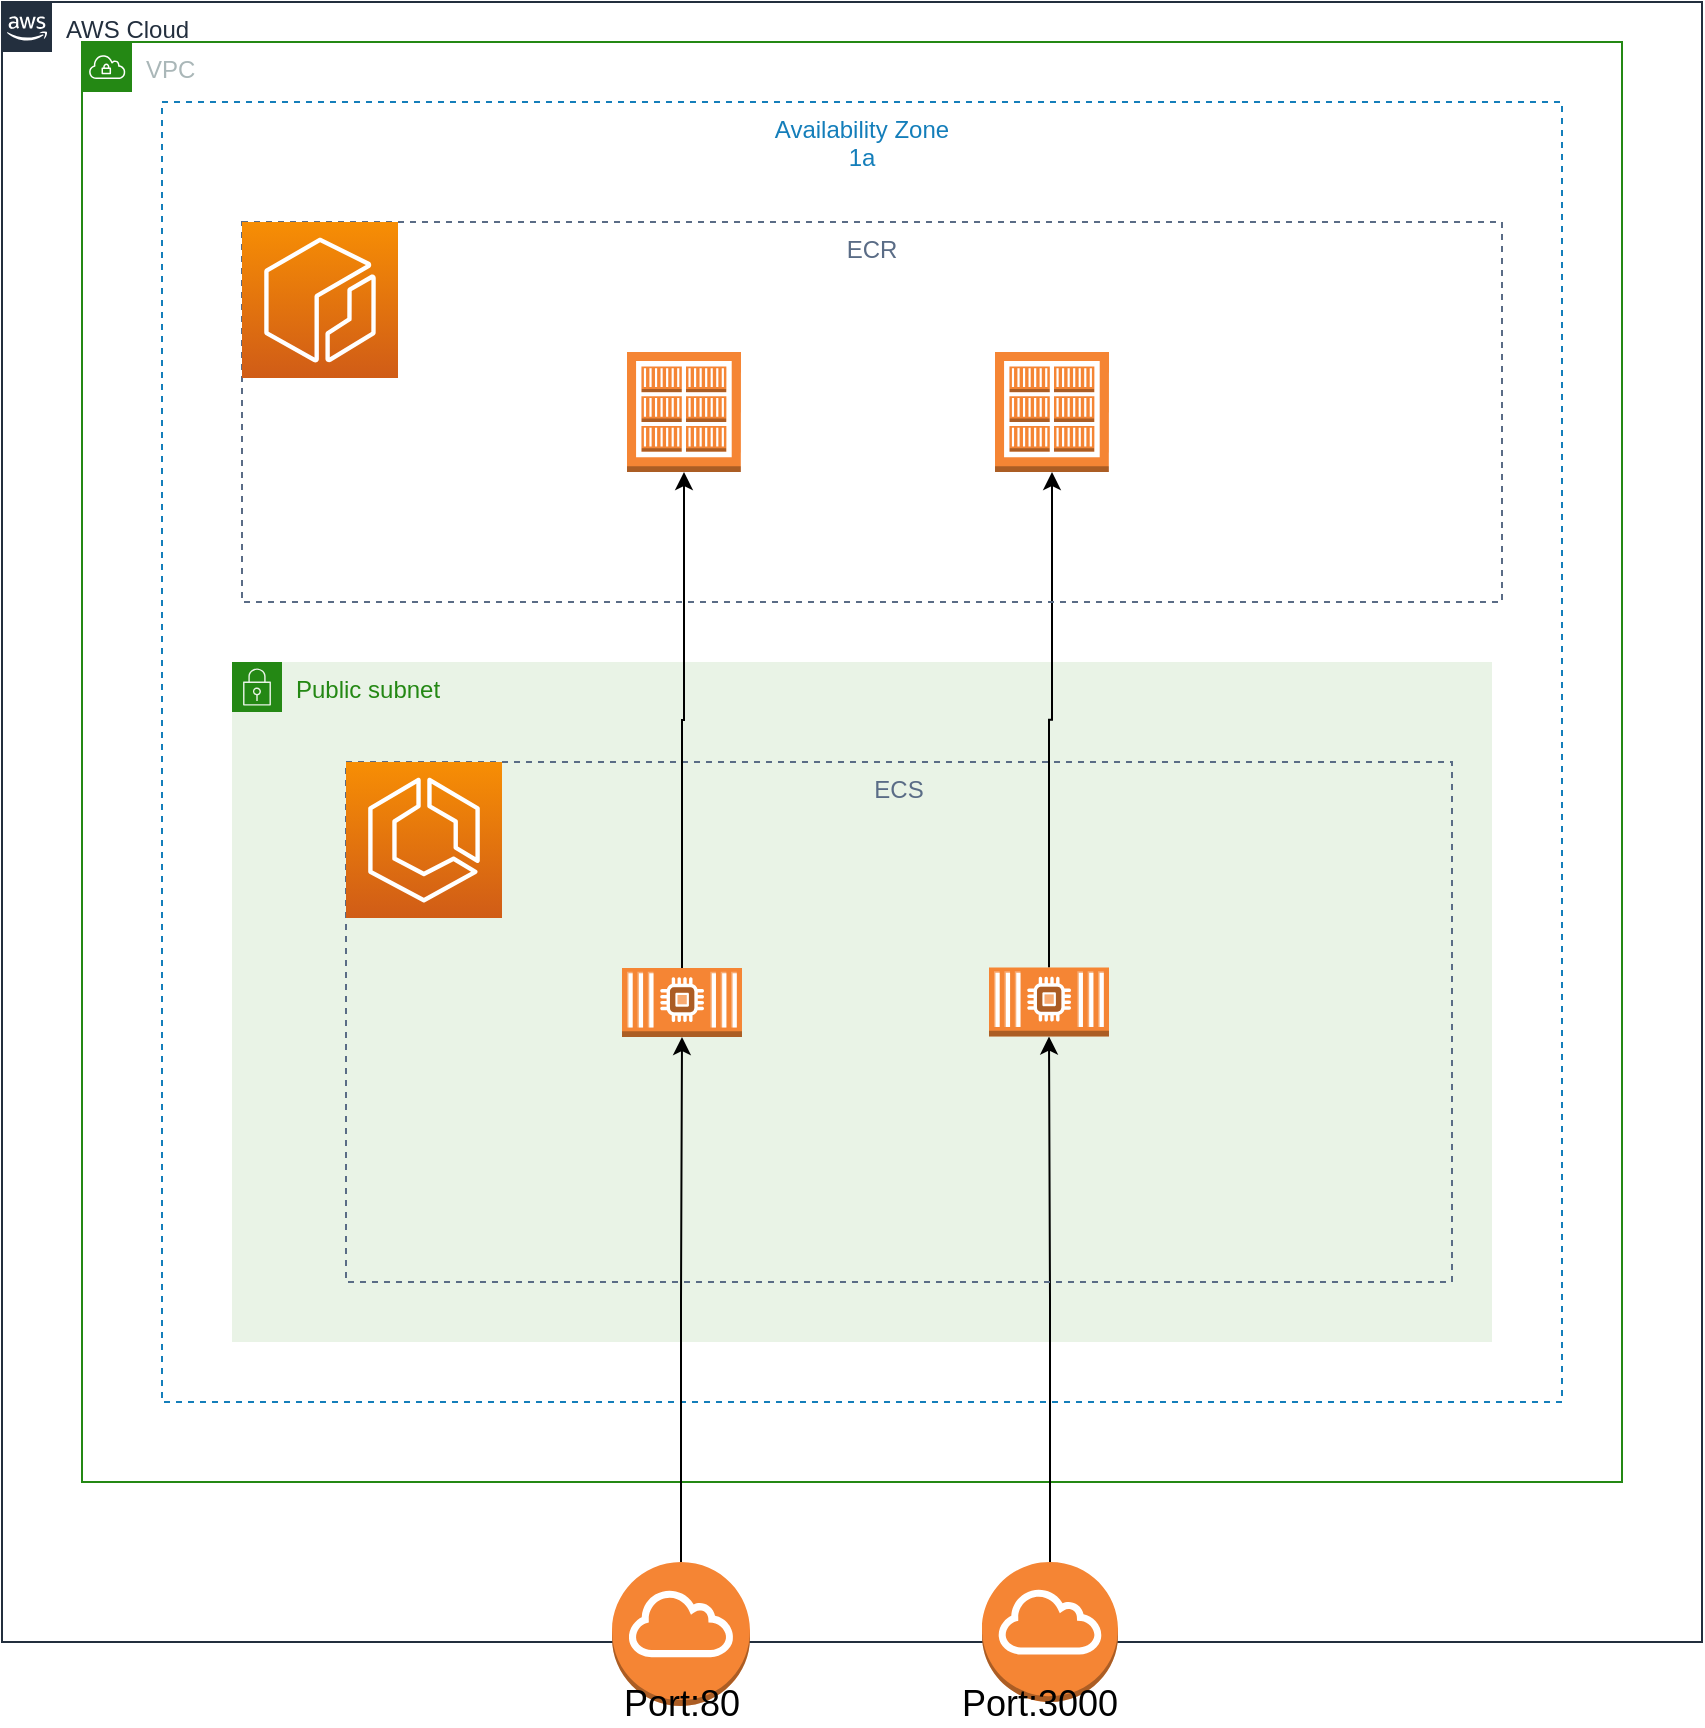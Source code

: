 <mxfile version="13.4.5" type="device"><diagram id="eZ1hT1o8TuMG-C8GigEd" name="Page-1"><mxGraphModel dx="1546" dy="920" grid="1" gridSize="10" guides="1" tooltips="1" connect="1" arrows="1" fold="1" page="1" pageScale="1" pageWidth="827" pageHeight="1169" math="0" shadow="0"><root><mxCell id="0"/><mxCell id="1" parent="0"/><mxCell id="4u1HMtDkQnTwsmqeEhlJ-1" value="AWS Cloud" style="points=[[0,0],[0.25,0],[0.5,0],[0.75,0],[1,0],[1,0.25],[1,0.5],[1,0.75],[1,1],[0.75,1],[0.5,1],[0.25,1],[0,1],[0,0.75],[0,0.5],[0,0.25]];outlineConnect=0;gradientColor=none;html=1;whiteSpace=wrap;fontSize=12;fontStyle=0;shape=mxgraph.aws4.group;grIcon=mxgraph.aws4.group_aws_cloud_alt;strokeColor=#232F3E;fillColor=none;verticalAlign=top;align=left;spacingLeft=30;fontColor=#232F3E;dashed=0;" vertex="1" parent="1"><mxGeometry x="10" y="20" width="850" height="820" as="geometry"/></mxCell><mxCell id="4u1HMtDkQnTwsmqeEhlJ-3" value="VPC" style="points=[[0,0],[0.25,0],[0.5,0],[0.75,0],[1,0],[1,0.25],[1,0.5],[1,0.75],[1,1],[0.75,1],[0.5,1],[0.25,1],[0,1],[0,0.75],[0,0.5],[0,0.25]];outlineConnect=0;gradientColor=none;html=1;whiteSpace=wrap;fontSize=12;fontStyle=0;shape=mxgraph.aws4.group;grIcon=mxgraph.aws4.group_vpc;strokeColor=#248814;fillColor=none;verticalAlign=top;align=left;spacingLeft=30;fontColor=#AAB7B8;dashed=0;" vertex="1" parent="1"><mxGeometry x="50" y="40" width="770" height="720" as="geometry"/></mxCell><mxCell id="4u1HMtDkQnTwsmqeEhlJ-6" value="Availability Zone&#10;1a" style="fillColor=none;strokeColor=#147EBA;dashed=1;verticalAlign=top;fontStyle=0;fontColor=#147EBA;" vertex="1" parent="1"><mxGeometry x="90" y="70" width="700" height="650" as="geometry"/></mxCell><mxCell id="4u1HMtDkQnTwsmqeEhlJ-7" value="Public subnet" style="points=[[0,0],[0.25,0],[0.5,0],[0.75,0],[1,0],[1,0.25],[1,0.5],[1,0.75],[1,1],[0.75,1],[0.5,1],[0.25,1],[0,1],[0,0.75],[0,0.5],[0,0.25]];outlineConnect=0;gradientColor=none;html=1;whiteSpace=wrap;fontSize=12;fontStyle=0;shape=mxgraph.aws4.group;grIcon=mxgraph.aws4.group_security_group;grStroke=0;strokeColor=#248814;fillColor=#E9F3E6;verticalAlign=top;align=left;spacingLeft=30;fontColor=#248814;dashed=0;" vertex="1" parent="1"><mxGeometry x="125" y="350" width="630" height="340" as="geometry"/></mxCell><mxCell id="4u1HMtDkQnTwsmqeEhlJ-78" style="edgeStyle=orthogonalEdgeStyle;rounded=0;orthogonalLoop=1;jettySize=auto;html=1;entryX=0.5;entryY=1;entryDx=0;entryDy=0;entryPerimeter=0;fontSize=18;" edge="1" parent="1" source="4u1HMtDkQnTwsmqeEhlJ-32" target="4u1HMtDkQnTwsmqeEhlJ-73"><mxGeometry relative="1" as="geometry"/></mxCell><mxCell id="4u1HMtDkQnTwsmqeEhlJ-32" value="" style="outlineConnect=0;dashed=0;verticalLabelPosition=bottom;verticalAlign=top;align=center;html=1;shape=mxgraph.aws3.internet_gateway;fillColor=#F58534;gradientColor=none;" vertex="1" parent="1"><mxGeometry x="315" y="800" width="69" height="72" as="geometry"/></mxCell><mxCell id="4u1HMtDkQnTwsmqeEhlJ-77" style="edgeStyle=orthogonalEdgeStyle;rounded=0;orthogonalLoop=1;jettySize=auto;html=1;entryX=0.5;entryY=1;entryDx=0;entryDy=0;entryPerimeter=0;fontSize=18;" edge="1" parent="1" source="4u1HMtDkQnTwsmqeEhlJ-33" target="4u1HMtDkQnTwsmqeEhlJ-74"><mxGeometry relative="1" as="geometry"/></mxCell><mxCell id="4u1HMtDkQnTwsmqeEhlJ-33" value="" style="outlineConnect=0;dashed=0;verticalLabelPosition=bottom;verticalAlign=top;align=center;html=1;shape=mxgraph.aws3.internet_gateway;fillColor=#F58534;gradientColor=none;" vertex="1" parent="1"><mxGeometry x="500" y="800" width="68" height="70" as="geometry"/></mxCell><mxCell id="4u1HMtDkQnTwsmqeEhlJ-36" value="Port:80" style="text;html=1;strokeColor=none;fillColor=none;align=center;verticalAlign=middle;whiteSpace=wrap;rounded=0;fontSize=18;" vertex="1" parent="1"><mxGeometry x="329.5" y="861" width="40" height="20" as="geometry"/></mxCell><mxCell id="4u1HMtDkQnTwsmqeEhlJ-37" value="Port:3000" style="text;html=1;strokeColor=none;fillColor=none;align=center;verticalAlign=middle;whiteSpace=wrap;rounded=0;fontSize=18;" vertex="1" parent="1"><mxGeometry x="508.5" y="861" width="40" height="20" as="geometry"/></mxCell><mxCell id="4u1HMtDkQnTwsmqeEhlJ-69" value="ECS&#10;" style="fillColor=none;strokeColor=#5A6C86;dashed=1;verticalAlign=top;fontStyle=0;fontColor=#5A6C86;" vertex="1" parent="1"><mxGeometry x="182" y="400" width="553" height="260" as="geometry"/></mxCell><mxCell id="4u1HMtDkQnTwsmqeEhlJ-70" value="" style="outlineConnect=0;fontColor=#232F3E;gradientColor=#F78E04;gradientDirection=north;fillColor=#D05C17;strokeColor=#ffffff;dashed=0;verticalLabelPosition=bottom;verticalAlign=top;align=center;html=1;fontSize=12;fontStyle=0;aspect=fixed;shape=mxgraph.aws4.resourceIcon;resIcon=mxgraph.aws4.ecs;" vertex="1" parent="1"><mxGeometry x="182" y="400" width="78" height="78" as="geometry"/></mxCell><mxCell id="4u1HMtDkQnTwsmqeEhlJ-83" style="edgeStyle=orthogonalEdgeStyle;rounded=0;orthogonalLoop=1;jettySize=auto;html=1;fontSize=18;" edge="1" parent="1" source="4u1HMtDkQnTwsmqeEhlJ-73" target="4u1HMtDkQnTwsmqeEhlJ-81"><mxGeometry relative="1" as="geometry"/></mxCell><mxCell id="4u1HMtDkQnTwsmqeEhlJ-73" value="" style="outlineConnect=0;dashed=0;verticalLabelPosition=bottom;verticalAlign=top;align=center;html=1;shape=mxgraph.aws3.ec2_compute_container_2;fillColor=#F58534;gradientColor=none;fontSize=18;" vertex="1" parent="1"><mxGeometry x="320" y="503" width="60" height="34.5" as="geometry"/></mxCell><mxCell id="4u1HMtDkQnTwsmqeEhlJ-84" style="edgeStyle=orthogonalEdgeStyle;rounded=0;orthogonalLoop=1;jettySize=auto;html=1;fontSize=18;" edge="1" parent="1" source="4u1HMtDkQnTwsmqeEhlJ-74" target="4u1HMtDkQnTwsmqeEhlJ-82"><mxGeometry relative="1" as="geometry"/></mxCell><mxCell id="4u1HMtDkQnTwsmqeEhlJ-74" value="" style="outlineConnect=0;dashed=0;verticalLabelPosition=bottom;verticalAlign=top;align=center;html=1;shape=mxgraph.aws3.ec2_compute_container_2;fillColor=#F58534;gradientColor=none;fontSize=18;" vertex="1" parent="1"><mxGeometry x="503.5" y="502.75" width="60" height="34.5" as="geometry"/></mxCell><mxCell id="4u1HMtDkQnTwsmqeEhlJ-79" value="ECR" style="fillColor=none;strokeColor=#5A6C86;dashed=1;verticalAlign=top;fontStyle=0;fontColor=#5A6C86;" vertex="1" parent="1"><mxGeometry x="130" y="130" width="630" height="190" as="geometry"/></mxCell><mxCell id="4u1HMtDkQnTwsmqeEhlJ-80" value="" style="outlineConnect=0;fontColor=#232F3E;gradientColor=#F78E04;gradientDirection=north;fillColor=#D05C17;strokeColor=#ffffff;dashed=0;verticalLabelPosition=bottom;verticalAlign=top;align=center;html=1;fontSize=12;fontStyle=0;aspect=fixed;shape=mxgraph.aws4.resourceIcon;resIcon=mxgraph.aws4.ecr;" vertex="1" parent="1"><mxGeometry x="130" y="130" width="78" height="78" as="geometry"/></mxCell><mxCell id="4u1HMtDkQnTwsmqeEhlJ-81" value="" style="outlineConnect=0;dashed=0;verticalLabelPosition=bottom;verticalAlign=top;align=center;html=1;shape=mxgraph.aws3.ecr_registry;fillColor=#F58534;gradientColor=none;fontSize=18;" vertex="1" parent="1"><mxGeometry x="322.5" y="195" width="57" height="60" as="geometry"/></mxCell><mxCell id="4u1HMtDkQnTwsmqeEhlJ-82" value="" style="outlineConnect=0;dashed=0;verticalLabelPosition=bottom;verticalAlign=top;align=center;html=1;shape=mxgraph.aws3.ecr_registry;fillColor=#F58534;gradientColor=none;fontSize=18;" vertex="1" parent="1"><mxGeometry x="506.5" y="195" width="57" height="60" as="geometry"/></mxCell><mxCell id="4u1HMtDkQnTwsmqeEhlJ-85" style="edgeStyle=orthogonalEdgeStyle;rounded=0;orthogonalLoop=1;jettySize=auto;html=1;exitX=0.5;exitY=1;exitDx=0;exitDy=0;fontSize=18;" edge="1" parent="1" source="4u1HMtDkQnTwsmqeEhlJ-6" target="4u1HMtDkQnTwsmqeEhlJ-6"><mxGeometry relative="1" as="geometry"/></mxCell></root></mxGraphModel></diagram></mxfile>